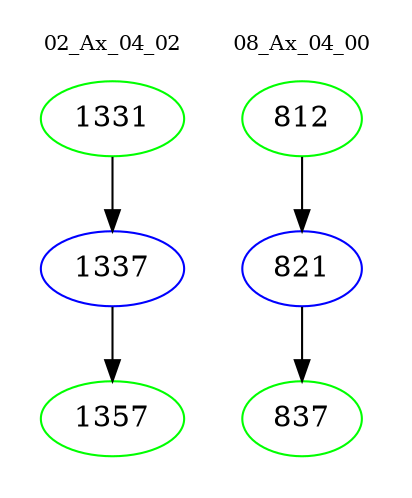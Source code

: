 digraph{
subgraph cluster_0 {
color = white
label = "02_Ax_04_02";
fontsize=10;
T0_1331 [label="1331", color="green"]
T0_1331 -> T0_1337 [color="black"]
T0_1337 [label="1337", color="blue"]
T0_1337 -> T0_1357 [color="black"]
T0_1357 [label="1357", color="green"]
}
subgraph cluster_1 {
color = white
label = "08_Ax_04_00";
fontsize=10;
T1_812 [label="812", color="green"]
T1_812 -> T1_821 [color="black"]
T1_821 [label="821", color="blue"]
T1_821 -> T1_837 [color="black"]
T1_837 [label="837", color="green"]
}
}
